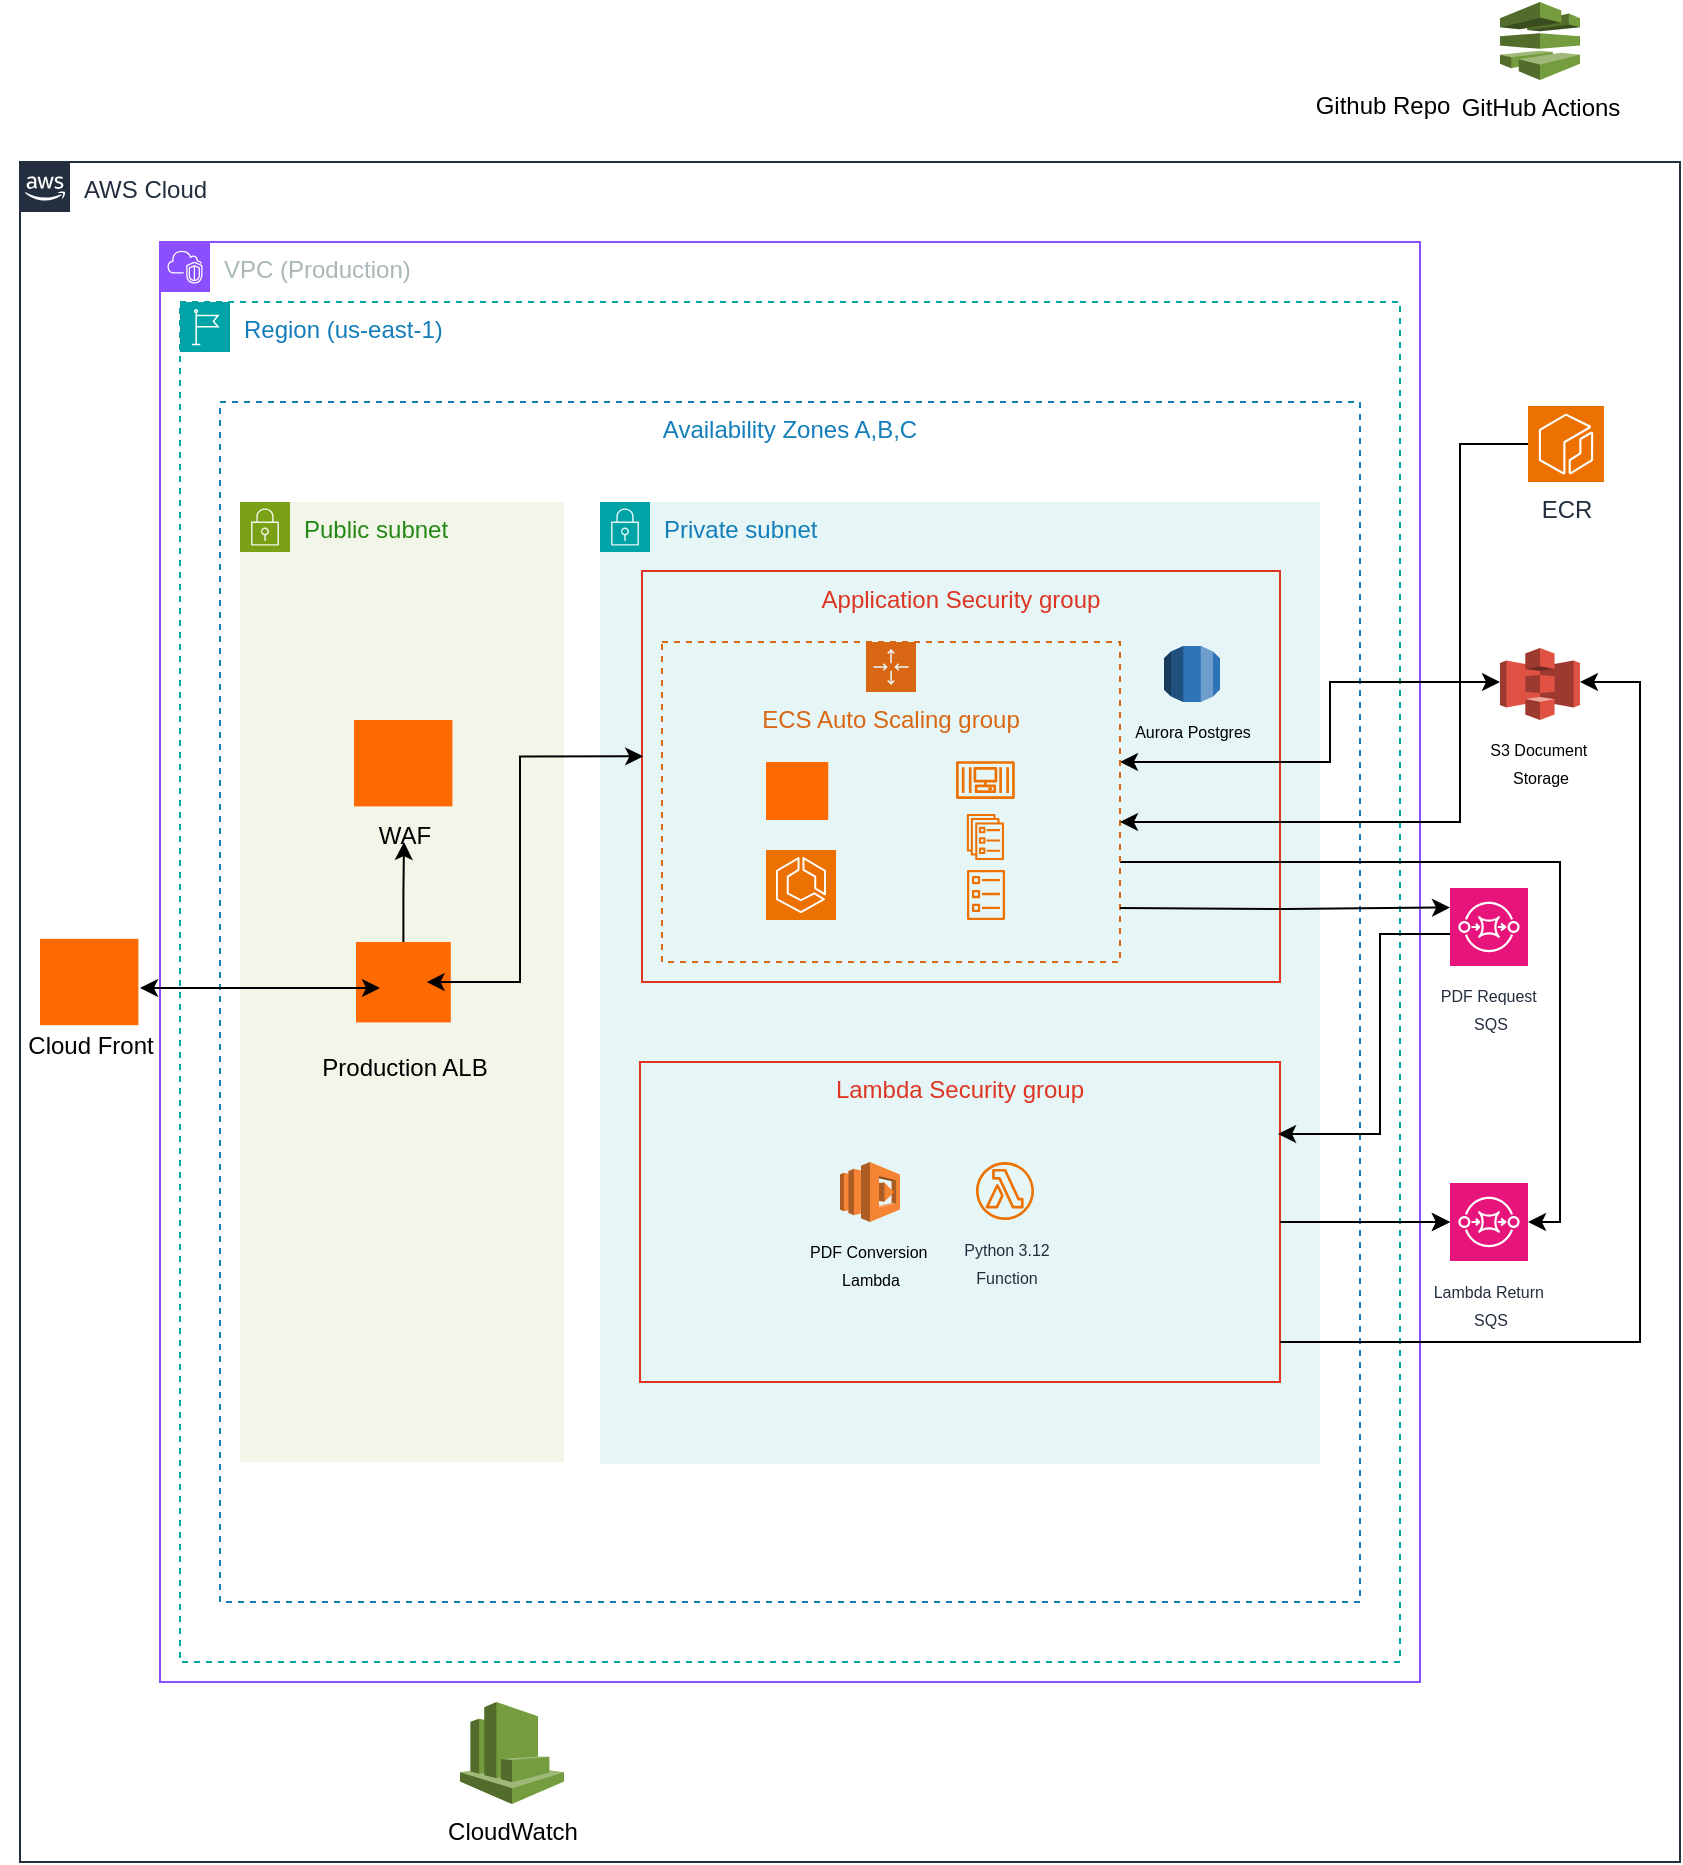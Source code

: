 <mxfile version="26.1.0">
  <diagram name="Page-1" id="8Ge6GmgyyvxhAvOCxHkT">
    <mxGraphModel dx="1461" dy="884" grid="1" gridSize="10" guides="1" tooltips="1" connect="1" arrows="1" fold="1" page="1" pageScale="1" pageWidth="850" pageHeight="1100" math="0" shadow="0">
      <root>
        <mxCell id="0" />
        <mxCell id="1" parent="0" />
        <mxCell id="CgupaPKPlq7J9n2cMQ15-1" value="VPC (Production)" style="points=[[0,0],[0.25,0],[0.5,0],[0.75,0],[1,0],[1,0.25],[1,0.5],[1,0.75],[1,1],[0.75,1],[0.5,1],[0.25,1],[0,1],[0,0.75],[0,0.5],[0,0.25]];outlineConnect=0;gradientColor=none;html=1;whiteSpace=wrap;fontSize=12;fontStyle=0;container=1;pointerEvents=0;collapsible=0;recursiveResize=0;shape=mxgraph.aws4.group;grIcon=mxgraph.aws4.group_vpc2;strokeColor=#8C4FFF;fillColor=none;verticalAlign=top;align=left;spacingLeft=30;fontColor=#AAB7B8;dashed=0;" parent="1" vertex="1">
          <mxGeometry x="80" y="280" width="630" height="720" as="geometry" />
        </mxCell>
        <mxCell id="CgupaPKPlq7J9n2cMQ15-5" value="Region (us-east-1)" style="points=[[0,0],[0.25,0],[0.5,0],[0.75,0],[1,0],[1,0.25],[1,0.5],[1,0.75],[1,1],[0.75,1],[0.5,1],[0.25,1],[0,1],[0,0.75],[0,0.5],[0,0.25]];outlineConnect=0;gradientColor=none;html=1;whiteSpace=wrap;fontSize=12;fontStyle=0;container=1;pointerEvents=0;collapsible=0;recursiveResize=0;shape=mxgraph.aws4.group;grIcon=mxgraph.aws4.group_region;strokeColor=#00A4A6;fillColor=none;verticalAlign=top;align=left;spacingLeft=30;fontColor=#147EBA;dashed=1;" parent="CgupaPKPlq7J9n2cMQ15-1" vertex="1">
          <mxGeometry x="10" y="30" width="610" height="680" as="geometry" />
        </mxCell>
        <mxCell id="JH1Hoz44rYu4LudKy2ZQ-25" value="Github Repo" style="shape=image;html=1;verticalAlign=top;verticalLabelPosition=bottom;labelBackgroundColor=#ffffff;imageAspect=0;aspect=fixed;image=https://cdn4.iconfinder.com/data/icons/ionicons/512/icon-social-github-128.png" vertex="1" parent="1">
          <mxGeometry x="671.6" y="160" width="38.4" height="38.4" as="geometry" />
        </mxCell>
        <mxCell id="JH1Hoz44rYu4LudKy2ZQ-26" value="GitHub Actions&lt;div&gt;&lt;br&gt;&lt;/div&gt;" style="outlineConnect=0;dashed=0;verticalLabelPosition=bottom;verticalAlign=top;align=center;html=1;shape=mxgraph.aws3.codepipeline;fillColor=#759C3E;gradientColor=none;" vertex="1" parent="1">
          <mxGeometry x="750" y="160" width="40" height="39" as="geometry" />
        </mxCell>
        <mxCell id="JH1Hoz44rYu4LudKy2ZQ-27" value="AWS Cloud" style="points=[[0,0],[0.25,0],[0.5,0],[0.75,0],[1,0],[1,0.25],[1,0.5],[1,0.75],[1,1],[0.75,1],[0.5,1],[0.25,1],[0,1],[0,0.75],[0,0.5],[0,0.25]];outlineConnect=0;gradientColor=none;html=1;whiteSpace=wrap;fontSize=12;fontStyle=0;container=1;pointerEvents=0;collapsible=0;recursiveResize=0;shape=mxgraph.aws4.group;grIcon=mxgraph.aws4.group_aws_cloud_alt;strokeColor=#232F3E;fillColor=none;verticalAlign=top;align=left;spacingLeft=30;fontColor=#232F3E;dashed=0;" vertex="1" parent="1">
          <mxGeometry x="10" y="240" width="830" height="850" as="geometry" />
        </mxCell>
        <mxCell id="JH1Hoz44rYu4LudKy2ZQ-45" value="Availability Zones A,B,C" style="fillColor=none;strokeColor=#147EBA;dashed=1;verticalAlign=top;fontStyle=0;fontColor=#147EBA;whiteSpace=wrap;html=1;" vertex="1" parent="JH1Hoz44rYu4LudKy2ZQ-27">
          <mxGeometry x="100" y="120" width="570" height="600" as="geometry" />
        </mxCell>
        <mxCell id="CgupaPKPlq7J9n2cMQ15-30" value="Private subnet" style="points=[[0,0],[0.25,0],[0.5,0],[0.75,0],[1,0],[1,0.25],[1,0.5],[1,0.75],[1,1],[0.75,1],[0.5,1],[0.25,1],[0,1],[0,0.75],[0,0.5],[0,0.25]];outlineConnect=0;gradientColor=none;html=1;whiteSpace=wrap;fontSize=12;fontStyle=0;container=1;pointerEvents=0;collapsible=0;recursiveResize=0;shape=mxgraph.aws4.group;grIcon=mxgraph.aws4.group_security_group;grStroke=0;strokeColor=#00A4A6;fillColor=#E6F6F7;verticalAlign=top;align=left;spacingLeft=30;fontColor=#147EBA;dashed=0;" parent="JH1Hoz44rYu4LudKy2ZQ-27" vertex="1">
          <mxGeometry x="290" y="170" width="360" height="481" as="geometry" />
        </mxCell>
        <mxCell id="CgupaPKPlq7J9n2cMQ15-31" value="Lambda Security group" style="fillColor=none;strokeColor=#DD3522;verticalAlign=top;fontStyle=0;fontColor=#DD3522;whiteSpace=wrap;html=1;" parent="CgupaPKPlq7J9n2cMQ15-30" vertex="1">
          <mxGeometry x="20" y="280" width="320" height="160" as="geometry" />
        </mxCell>
        <mxCell id="CgupaPKPlq7J9n2cMQ15-15" value="&lt;font style=&quot;font-size: 8px;&quot;&gt;PDF Conversion&amp;nbsp;&lt;/font&gt;&lt;div&gt;&lt;font style=&quot;font-size: 8px;&quot;&gt;Lambda&lt;/font&gt;&lt;/div&gt;" style="outlineConnect=0;dashed=0;verticalLabelPosition=bottom;verticalAlign=top;align=center;html=1;shape=mxgraph.aws3.lambda;fillColor=#F58534;gradientColor=none;" parent="CgupaPKPlq7J9n2cMQ15-30" vertex="1">
          <mxGeometry x="120" y="330" width="30" height="30" as="geometry" />
        </mxCell>
        <mxCell id="CgupaPKPlq7J9n2cMQ15-17" value="&lt;font style=&quot;font-size: 8px;&quot;&gt;Python 3.12&lt;/font&gt;&lt;div&gt;&lt;font style=&quot;font-size: 8px;&quot;&gt;Function&lt;/font&gt;&lt;/div&gt;" style="sketch=0;outlineConnect=0;fontColor=#232F3E;gradientColor=none;fillColor=#ED7100;strokeColor=none;dashed=0;verticalLabelPosition=bottom;verticalAlign=top;align=center;html=1;fontSize=12;fontStyle=0;aspect=fixed;pointerEvents=1;shape=mxgraph.aws4.lambda_function;" parent="CgupaPKPlq7J9n2cMQ15-30" vertex="1">
          <mxGeometry x="188" y="330" width="29" height="29" as="geometry" />
        </mxCell>
        <mxCell id="CgupaPKPlq7J9n2cMQ15-9" value="Application Security group" style="fillColor=none;strokeColor=#DD3522;verticalAlign=top;fontStyle=0;fontColor=#DD3522;whiteSpace=wrap;html=1;" parent="JH1Hoz44rYu4LudKy2ZQ-27" vertex="1">
          <mxGeometry x="311" y="204.5" width="319" height="205.5" as="geometry" />
        </mxCell>
        <mxCell id="CgupaPKPlq7J9n2cMQ15-13" value="&lt;font style=&quot;font-size: 8px;&quot;&gt;PDF Request&amp;nbsp;&lt;/font&gt;&lt;div&gt;&lt;font style=&quot;font-size: 8px;&quot;&gt;SQS&lt;/font&gt;&lt;/div&gt;" style="sketch=0;points=[[0,0,0],[0.25,0,0],[0.5,0,0],[0.75,0,0],[1,0,0],[0,1,0],[0.25,1,0],[0.5,1,0],[0.75,1,0],[1,1,0],[0,0.25,0],[0,0.5,0],[0,0.75,0],[1,0.25,0],[1,0.5,0],[1,0.75,0]];outlineConnect=0;fontColor=#232F3E;fillColor=#E7157B;strokeColor=#ffffff;dashed=0;verticalLabelPosition=bottom;verticalAlign=top;align=center;html=1;fontSize=12;fontStyle=0;aspect=fixed;shape=mxgraph.aws4.resourceIcon;resIcon=mxgraph.aws4.sqs;" parent="JH1Hoz44rYu4LudKy2ZQ-27" vertex="1">
          <mxGeometry x="715" y="363" width="39" height="39" as="geometry" />
        </mxCell>
        <mxCell id="JH1Hoz44rYu4LudKy2ZQ-55" style="edgeStyle=orthogonalEdgeStyle;rounded=0;orthogonalLoop=1;jettySize=auto;html=1;exitX=1;exitY=0.5;exitDx=0;exitDy=0;exitPerimeter=0;startArrow=classic;startFill=1;endArrow=none;" edge="1" parent="JH1Hoz44rYu4LudKy2ZQ-27" source="CgupaPKPlq7J9n2cMQ15-14" target="JH1Hoz44rYu4LudKy2ZQ-37">
          <mxGeometry relative="1" as="geometry">
            <mxPoint x="792" y="530" as="sourcePoint" />
            <mxPoint x="549.0" y="320" as="targetPoint" />
            <Array as="points">
              <mxPoint x="770" y="530" />
              <mxPoint x="770" y="350" />
            </Array>
          </mxGeometry>
        </mxCell>
        <mxCell id="CgupaPKPlq7J9n2cMQ15-14" value="&lt;font style=&quot;font-size: 8px;&quot;&gt;Lambda Return&amp;nbsp;&lt;/font&gt;&lt;div&gt;&lt;font style=&quot;font-size: 8px;&quot;&gt;SQS&lt;/font&gt;&lt;/div&gt;" style="sketch=0;points=[[0,0,0],[0.25,0,0],[0.5,0,0],[0.75,0,0],[1,0,0],[0,1,0],[0.25,1,0],[0.5,1,0],[0.75,1,0],[1,1,0],[0,0.25,0],[0,0.5,0],[0,0.75,0],[1,0.25,0],[1,0.5,0],[1,0.75,0]];outlineConnect=0;fontColor=#232F3E;fillColor=#E7157B;strokeColor=#ffffff;dashed=0;verticalLabelPosition=bottom;verticalAlign=top;align=center;html=1;fontSize=12;fontStyle=0;aspect=fixed;shape=mxgraph.aws4.resourceIcon;resIcon=mxgraph.aws4.sqs;" parent="JH1Hoz44rYu4LudKy2ZQ-27" vertex="1">
          <mxGeometry x="715" y="510.5" width="39" height="39" as="geometry" />
        </mxCell>
        <mxCell id="JH1Hoz44rYu4LudKy2ZQ-59" style="edgeStyle=orthogonalEdgeStyle;rounded=0;orthogonalLoop=1;jettySize=auto;html=1;startArrow=classic;startFill=1;" edge="1" parent="JH1Hoz44rYu4LudKy2ZQ-27" source="CgupaPKPlq7J9n2cMQ15-12" target="JH1Hoz44rYu4LudKy2ZQ-37">
          <mxGeometry relative="1" as="geometry">
            <Array as="points">
              <mxPoint x="655" y="260" />
              <mxPoint x="655" y="300" />
            </Array>
          </mxGeometry>
        </mxCell>
        <mxCell id="CgupaPKPlq7J9n2cMQ15-12" value="&lt;font style=&quot;font-size: 8px;&quot;&gt;S3 Document&amp;nbsp;&lt;/font&gt;&lt;div&gt;&lt;font style=&quot;font-size: 8px;&quot;&gt;Storage&lt;/font&gt;&lt;/div&gt;" style="outlineConnect=0;dashed=0;verticalLabelPosition=bottom;verticalAlign=top;align=center;html=1;shape=mxgraph.aws3.s3;fillColor=#E05243;gradientColor=none;" parent="JH1Hoz44rYu4LudKy2ZQ-27" vertex="1">
          <mxGeometry x="740" y="243" width="40" height="36" as="geometry" />
        </mxCell>
        <mxCell id="CgupaPKPlq7J9n2cMQ15-32" value="&lt;font style=&quot;font-size: 8px;&quot;&gt;Aurora Postgres&lt;/font&gt;" style="outlineConnect=0;dashed=0;verticalLabelPosition=bottom;verticalAlign=top;align=center;html=1;shape=mxgraph.aws3.rds;fillColor=#2E73B8;gradientColor=none;" parent="JH1Hoz44rYu4LudKy2ZQ-27" vertex="1">
          <mxGeometry x="572" y="242" width="28" height="28" as="geometry" />
        </mxCell>
        <mxCell id="CgupaPKPlq7J9n2cMQ15-7" value="Public subnet" style="points=[[0,0],[0.25,0],[0.5,0],[0.75,0],[1,0],[1,0.25],[1,0.5],[1,0.75],[1,1],[0.75,1],[0.5,1],[0.25,1],[0,1],[0,0.75],[0,0.5],[0,0.25]];outlineConnect=0;gradientColor=none;html=1;whiteSpace=wrap;fontSize=12;fontStyle=0;container=1;pointerEvents=0;collapsible=0;recursiveResize=0;shape=mxgraph.aws4.group;grIcon=mxgraph.aws4.group_security_group;grStroke=0;strokeColor=#7AA116;fillColor=#F2F6E8;verticalAlign=top;align=left;spacingLeft=30;fontColor=#248814;dashed=0;" parent="JH1Hoz44rYu4LudKy2ZQ-27" vertex="1">
          <mxGeometry x="110" y="170" width="162" height="480" as="geometry" />
        </mxCell>
        <mxCell id="JH1Hoz44rYu4LudKy2ZQ-64" value="" style="edgeStyle=orthogonalEdgeStyle;rounded=0;orthogonalLoop=1;jettySize=auto;html=1;" edge="1" parent="CgupaPKPlq7J9n2cMQ15-7" source="JH1Hoz44rYu4LudKy2ZQ-39">
          <mxGeometry relative="1" as="geometry">
            <mxPoint x="82" y="170" as="targetPoint" />
          </mxGeometry>
        </mxCell>
        <mxCell id="JH1Hoz44rYu4LudKy2ZQ-39" value="&lt;div&gt;&lt;br&gt;&lt;/div&gt;&lt;div&gt;&lt;br&gt;&lt;/div&gt;&lt;div&gt;&lt;br&gt;&lt;/div&gt;&lt;div&gt;&lt;br&gt;&lt;/div&gt;&lt;div&gt;&lt;br&gt;&lt;/div&gt;&lt;div&gt;&lt;br&gt;&lt;/div&gt;&lt;div&gt;Production ALB&lt;/div&gt;" style="points=[];aspect=fixed;html=1;align=center;shadow=0;dashed=0;fillColor=#FF6A00;strokeColor=none;shape=mxgraph.alibaba_cloud.alb_application_load_balancer_01;" vertex="1" parent="CgupaPKPlq7J9n2cMQ15-7">
          <mxGeometry x="58" y="220" width="47.4" height="40.2" as="geometry" />
        </mxCell>
        <mxCell id="JH1Hoz44rYu4LudKy2ZQ-61" value="&lt;div&gt;&lt;br&gt;&lt;/div&gt;&lt;div&gt;&lt;br&gt;&lt;/div&gt;&lt;div&gt;&lt;br&gt;&lt;/div&gt;&lt;div&gt;&lt;br&gt;&lt;/div&gt;&lt;div&gt;&lt;br&gt;&lt;/div&gt;&lt;div&gt;WAF&lt;/div&gt;" style="points=[];aspect=fixed;html=1;align=center;shadow=0;dashed=0;fillColor=#FF6A00;strokeColor=none;shape=mxgraph.alibaba_cloud.waf_web_application_firewall;" vertex="1" parent="CgupaPKPlq7J9n2cMQ15-7">
          <mxGeometry x="57" y="109" width="49.2" height="43.2" as="geometry" />
        </mxCell>
        <mxCell id="JH1Hoz44rYu4LudKy2ZQ-31" value="" style="sketch=0;points=[[0,0,0],[0.25,0,0],[0.5,0,0],[0.75,0,0],[1,0,0],[0,1,0],[0.25,1,0],[0.5,1,0],[0.75,1,0],[1,1,0],[0,0.25,0],[0,0.5,0],[0,0.75,0],[1,0.25,0],[1,0.5,0],[1,0.75,0]];outlineConnect=0;fontColor=#232F3E;fillColor=#ED7100;strokeColor=#ffffff;dashed=0;verticalLabelPosition=bottom;verticalAlign=top;align=center;html=1;fontSize=12;fontStyle=0;aspect=fixed;shape=mxgraph.aws4.resourceIcon;resIcon=mxgraph.aws4.ecs;" vertex="1" parent="JH1Hoz44rYu4LudKy2ZQ-27">
          <mxGeometry x="373" y="344" width="35" height="35" as="geometry" />
        </mxCell>
        <mxCell id="JH1Hoz44rYu4LudKy2ZQ-33" value="&lt;blockquote style=&quot;margin: 0px 0px 0px 40px; border: medium; padding: 0px;&quot;&gt;&lt;blockquote style=&quot;margin: 0px 0px 0px 40px; border: medium; padding: 0px;&quot;&gt;&lt;blockquote style=&quot;margin: 0px 0px 0px 40px; border: medium; padding: 0px;&quot;&gt;&lt;font style=&quot;font-size: 8px;&quot;&gt;&amp;nbsp; &amp;nbsp;&lt;/font&gt;&lt;/blockquote&gt;&lt;/blockquote&gt;&lt;/blockquote&gt;" style="points=[];aspect=fixed;html=1;align=right;shadow=0;dashed=0;fillColor=#FF6A00;strokeColor=none;shape=mxgraph.alibaba_cloud.ecs_elastic_compute_service;" vertex="1" parent="JH1Hoz44rYu4LudKy2ZQ-27">
          <mxGeometry x="373" y="300" width="31.11" height="29" as="geometry" />
        </mxCell>
        <mxCell id="JH1Hoz44rYu4LudKy2ZQ-34" value="" style="sketch=0;outlineConnect=0;fontColor=#232F3E;gradientColor=none;fillColor=#ED7100;strokeColor=none;dashed=0;verticalLabelPosition=bottom;verticalAlign=top;align=right;html=1;fontSize=12;fontStyle=0;aspect=fixed;pointerEvents=1;shape=mxgraph.aws4.container_3;" vertex="1" parent="JH1Hoz44rYu4LudKy2ZQ-27">
          <mxGeometry x="468" y="299.51" width="29.41" height="18.99" as="geometry" />
        </mxCell>
        <mxCell id="JH1Hoz44rYu4LudKy2ZQ-35" value="" style="sketch=0;outlineConnect=0;fontColor=#232F3E;gradientColor=none;fillColor=#ED7100;strokeColor=none;dashed=0;verticalLabelPosition=bottom;verticalAlign=top;align=center;html=1;fontSize=12;fontStyle=0;aspect=fixed;pointerEvents=1;shape=mxgraph.aws4.ecs_service;" vertex="1" parent="JH1Hoz44rYu4LudKy2ZQ-27">
          <mxGeometry x="473.36" y="326" width="18.69" height="23" as="geometry" />
        </mxCell>
        <mxCell id="JH1Hoz44rYu4LudKy2ZQ-36" value="" style="sketch=0;outlineConnect=0;fontColor=#232F3E;gradientColor=none;fillColor=#ED7100;strokeColor=none;dashed=0;verticalLabelPosition=bottom;verticalAlign=top;align=center;html=1;fontSize=12;fontStyle=0;aspect=fixed;pointerEvents=1;shape=mxgraph.aws4.ecs_task;" vertex="1" parent="JH1Hoz44rYu4LudKy2ZQ-27">
          <mxGeometry x="473.36" y="354" width="19.28" height="25" as="geometry" />
        </mxCell>
        <mxCell id="JH1Hoz44rYu4LudKy2ZQ-37" value="ECS Auto Scaling group" style="points=[[0,0],[0.25,0],[0.5,0],[0.75,0],[1,0],[1,0.25],[1,0.5],[1,0.75],[1,1],[0.75,1],[0.5,1],[0.25,1],[0,1],[0,0.75],[0,0.5],[0,0.25]];outlineConnect=0;gradientColor=none;html=1;whiteSpace=wrap;fontSize=12;fontStyle=0;container=1;pointerEvents=0;collapsible=0;recursiveResize=0;shape=mxgraph.aws4.groupCenter;grIcon=mxgraph.aws4.group_auto_scaling_group;grStroke=1;strokeColor=#D86613;fillColor=none;verticalAlign=top;align=center;fontColor=#D86613;dashed=1;spacingTop=25;" vertex="1" parent="JH1Hoz44rYu4LudKy2ZQ-27">
          <mxGeometry x="321" y="240" width="229" height="160" as="geometry" />
        </mxCell>
        <mxCell id="JH1Hoz44rYu4LudKy2ZQ-2" value="" style="points=[];aspect=fixed;html=1;align=center;shadow=0;dashed=0;fillColor=#FF6A00;strokeColor=none;shape=mxgraph.alibaba_cloud.waf_web_application_firewall;" vertex="1" parent="JH1Hoz44rYu4LudKy2ZQ-27">
          <mxGeometry x="10" y="388.4" width="49.2" height="43.2" as="geometry" />
        </mxCell>
        <mxCell id="JH1Hoz44rYu4LudKy2ZQ-48" style="edgeStyle=orthogonalEdgeStyle;rounded=0;orthogonalLoop=1;jettySize=auto;html=1;entryX=0.002;entryY=0.451;entryDx=0;entryDy=0;entryPerimeter=0;startArrow=classic;startFill=1;exitX=0.745;exitY=0.498;exitDx=0;exitDy=0;exitPerimeter=0;" edge="1" parent="JH1Hoz44rYu4LudKy2ZQ-27" source="JH1Hoz44rYu4LudKy2ZQ-39" target="CgupaPKPlq7J9n2cMQ15-9">
          <mxGeometry relative="1" as="geometry">
            <Array as="points">
              <mxPoint x="250" y="410" />
              <mxPoint x="250" y="297" />
            </Array>
          </mxGeometry>
        </mxCell>
        <mxCell id="JH1Hoz44rYu4LudKy2ZQ-52" style="edgeStyle=orthogonalEdgeStyle;rounded=0;orthogonalLoop=1;jettySize=auto;html=1;entryX=0;entryY=0.25;entryDx=0;entryDy=0;entryPerimeter=0;" edge="1" parent="JH1Hoz44rYu4LudKy2ZQ-27" target="CgupaPKPlq7J9n2cMQ15-13">
          <mxGeometry relative="1" as="geometry">
            <mxPoint x="550" y="373" as="sourcePoint" />
            <mxPoint x="747" y="373" as="targetPoint" />
          </mxGeometry>
        </mxCell>
        <mxCell id="JH1Hoz44rYu4LudKy2ZQ-53" style="edgeStyle=orthogonalEdgeStyle;rounded=0;orthogonalLoop=1;jettySize=auto;html=1;entryX=0;entryY=0.5;entryDx=0;entryDy=0;entryPerimeter=0;" edge="1" parent="JH1Hoz44rYu4LudKy2ZQ-27" source="CgupaPKPlq7J9n2cMQ15-31" target="CgupaPKPlq7J9n2cMQ15-14">
          <mxGeometry relative="1" as="geometry" />
        </mxCell>
        <mxCell id="JH1Hoz44rYu4LudKy2ZQ-54" style="edgeStyle=orthogonalEdgeStyle;rounded=0;orthogonalLoop=1;jettySize=auto;html=1;entryX=0.997;entryY=0.225;entryDx=0;entryDy=0;entryPerimeter=0;" edge="1" parent="JH1Hoz44rYu4LudKy2ZQ-27" source="CgupaPKPlq7J9n2cMQ15-13" target="CgupaPKPlq7J9n2cMQ15-31">
          <mxGeometry relative="1" as="geometry">
            <Array as="points">
              <mxPoint x="680" y="386" />
              <mxPoint x="680" y="486" />
            </Array>
          </mxGeometry>
        </mxCell>
        <mxCell id="JH1Hoz44rYu4LudKy2ZQ-56" value="" style="edgeStyle=orthogonalEdgeStyle;rounded=0;orthogonalLoop=1;jettySize=auto;html=1;" edge="1" parent="JH1Hoz44rYu4LudKy2ZQ-27" source="CgupaPKPlq7J9n2cMQ15-31" target="CgupaPKPlq7J9n2cMQ15-14">
          <mxGeometry relative="1" as="geometry" />
        </mxCell>
        <mxCell id="JH1Hoz44rYu4LudKy2ZQ-57" style="edgeStyle=orthogonalEdgeStyle;rounded=0;orthogonalLoop=1;jettySize=auto;html=1;" edge="1" parent="JH1Hoz44rYu4LudKy2ZQ-27" source="CgupaPKPlq7J9n2cMQ15-31">
          <mxGeometry relative="1" as="geometry">
            <mxPoint x="780" y="260" as="targetPoint" />
            <Array as="points">
              <mxPoint x="810" y="590" />
              <mxPoint x="810" y="260" />
            </Array>
          </mxGeometry>
        </mxCell>
        <mxCell id="JH1Hoz44rYu4LudKy2ZQ-60" value="CloudWatch" style="outlineConnect=0;dashed=0;verticalLabelPosition=bottom;verticalAlign=top;align=center;html=1;shape=mxgraph.aws3.cloudwatch;fillColor=#759C3E;gradientColor=none;" vertex="1" parent="JH1Hoz44rYu4LudKy2ZQ-27">
          <mxGeometry x="220" y="770" width="52" height="51" as="geometry" />
        </mxCell>
        <mxCell id="JH1Hoz44rYu4LudKy2ZQ-62" value="ECR" style="sketch=0;points=[[0,0,0],[0.25,0,0],[0.5,0,0],[0.75,0,0],[1,0,0],[0,1,0],[0.25,1,0],[0.5,1,0],[0.75,1,0],[1,1,0],[0,0.25,0],[0,0.5,0],[0,0.75,0],[1,0.25,0],[1,0.5,0],[1,0.75,0]];outlineConnect=0;fontColor=#232F3E;fillColor=#ED7100;strokeColor=#ffffff;dashed=0;verticalLabelPosition=bottom;verticalAlign=top;align=center;html=1;fontSize=12;fontStyle=0;aspect=fixed;shape=mxgraph.aws4.resourceIcon;resIcon=mxgraph.aws4.ecr;" vertex="1" parent="JH1Hoz44rYu4LudKy2ZQ-27">
          <mxGeometry x="754" y="122" width="38" height="38" as="geometry" />
        </mxCell>
        <mxCell id="JH1Hoz44rYu4LudKy2ZQ-63" style="edgeStyle=orthogonalEdgeStyle;rounded=0;orthogonalLoop=1;jettySize=auto;html=1;" edge="1" parent="JH1Hoz44rYu4LudKy2ZQ-27" source="JH1Hoz44rYu4LudKy2ZQ-62" target="JH1Hoz44rYu4LudKy2ZQ-37">
          <mxGeometry relative="1" as="geometry">
            <Array as="points">
              <mxPoint x="720" y="141" />
              <mxPoint x="720" y="330" />
            </Array>
          </mxGeometry>
        </mxCell>
        <mxCell id="JH1Hoz44rYu4LudKy2ZQ-43" value="&lt;br&gt;&lt;div&gt;&lt;br&gt;&lt;/div&gt;&lt;div&gt;&lt;br&gt;&lt;/div&gt;&lt;div&gt;&lt;br&gt;&lt;/div&gt;&lt;div&gt;Cloud Front&lt;/div&gt;" style="text;html=1;align=center;verticalAlign=middle;resizable=0;points=[];autosize=1;strokeColor=none;fillColor=none;" vertex="1" parent="1">
          <mxGeometry y="613" width="90" height="80" as="geometry" />
        </mxCell>
        <mxCell id="JH1Hoz44rYu4LudKy2ZQ-47" style="edgeStyle=orthogonalEdgeStyle;rounded=0;orthogonalLoop=1;jettySize=auto;html=1;startArrow=classic;startFill=1;" edge="1" parent="1">
          <mxGeometry relative="1" as="geometry">
            <mxPoint x="70" y="653" as="sourcePoint" />
            <mxPoint x="190" y="653" as="targetPoint" />
          </mxGeometry>
        </mxCell>
      </root>
    </mxGraphModel>
  </diagram>
</mxfile>
